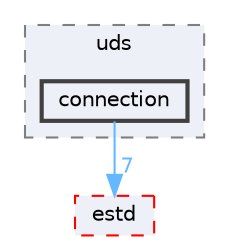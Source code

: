 digraph "connection"
{
 // LATEX_PDF_SIZE
  bgcolor="transparent";
  edge [fontname=Helvetica,fontsize=10,labelfontname=Helvetica,labelfontsize=10];
  node [fontname=Helvetica,fontsize=10,shape=box,height=0.2,width=0.4];
  compound=true
  subgraph clusterdir_18c8e63153a1cad428e37e52a2206503 {
    graph [ bgcolor="#edf0f7", pencolor="grey50", label="uds", fontname=Helvetica,fontsize=10 style="filled,dashed", URL="dir_18c8e63153a1cad428e37e52a2206503.html",tooltip=""]
  dir_f03e8ecca614498fc706cd42c398e95a [label="connection", fillcolor="#edf0f7", color="grey25", style="filled,bold", URL="dir_f03e8ecca614498fc706cd42c398e95a.html",tooltip=""];
  }
  dir_705ed472854f071e46e92f9933f4d565 [label="estd", fillcolor="#edf0f7", color="red", style="filled,dashed", URL="dir_705ed472854f071e46e92f9933f4d565.html",tooltip=""];
  dir_f03e8ecca614498fc706cd42c398e95a->dir_705ed472854f071e46e92f9933f4d565 [headlabel="7", labeldistance=1.5 headhref="dir_000052_000075.html" href="dir_000052_000075.html" color="steelblue1" fontcolor="steelblue1"];
}
